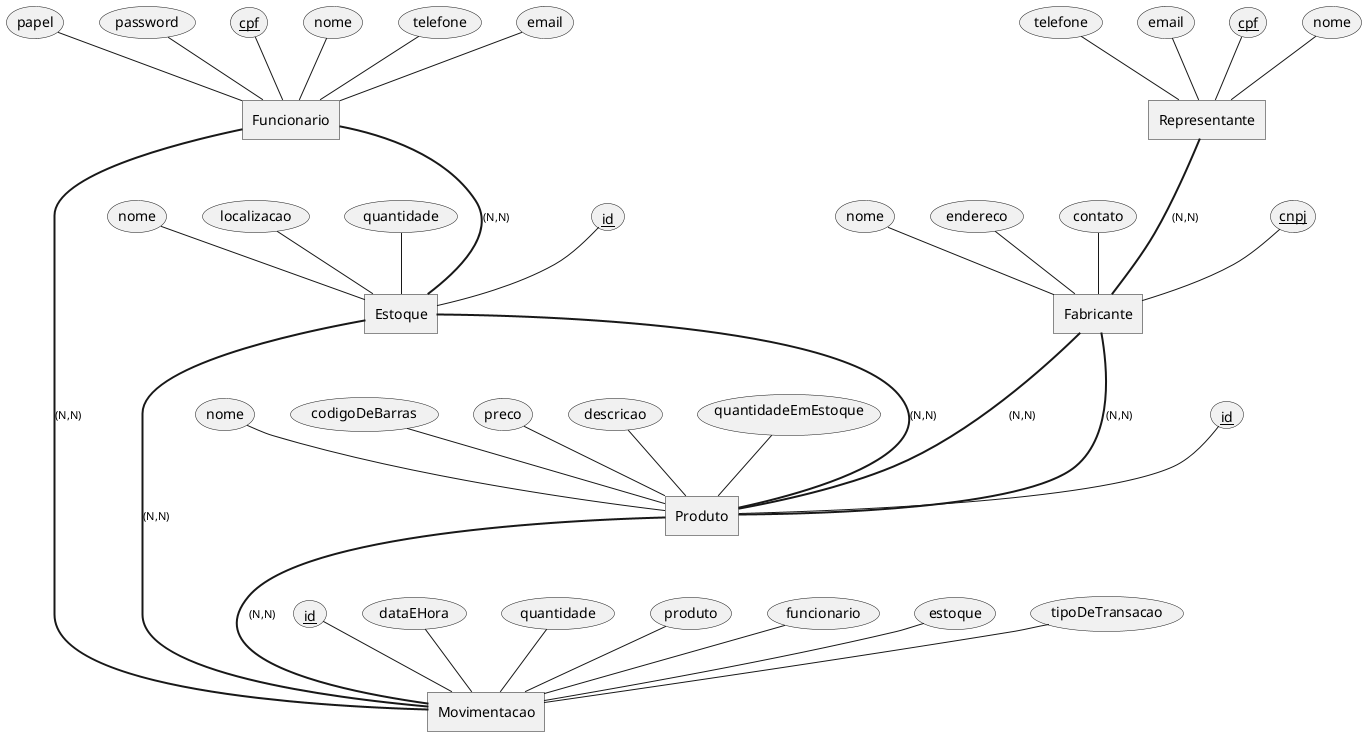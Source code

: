 @startchen

entity Fabricante {
    cnpj <<key>>
    nome <<NOT NULL>>
    endereco
    contato
}

entity Produto {
    id <<key>>
    nome <<NOT NULL>>
    codigoDeBarras <<UNIQUE, NOT NULL>>
    preco <<NOT NULL>>
    descricao
    quantidadeEmEstoque 
}

entity Estoque {
    id <<key>>
    nome <<NOT NULL>>
    localizacao
    quantidade 
}

entity Funcionario {
    cpf <<key>>
    nome <<NOT NULL>>
    telefone
    email <<UNIQUE>>
    papel
    password 
}

entity Representante {
    cpf <<key>>
    nome <<NOT NULL>>
    telefone
    email
}


entity Movimentacao {
    id <<key>>
    dataEHora
    quantidade
    produto <<FK>>
    funcionario <<FK>>
    estoque <<FK>>
    tipoDeTransacao
}

Fabricante =(N,N)= Produto
Representante =(N,N)= Fabricante 
Estoque =(N,N)= Produto 
Produto =(N,N)= Fabricante 
Funcionario =(N,N)= Estoque
Produto =(N,N)= Movimentacao
Estoque =(N,N)= Movimentacao
Funcionario =(N,N)= Movimentacao
@endchen